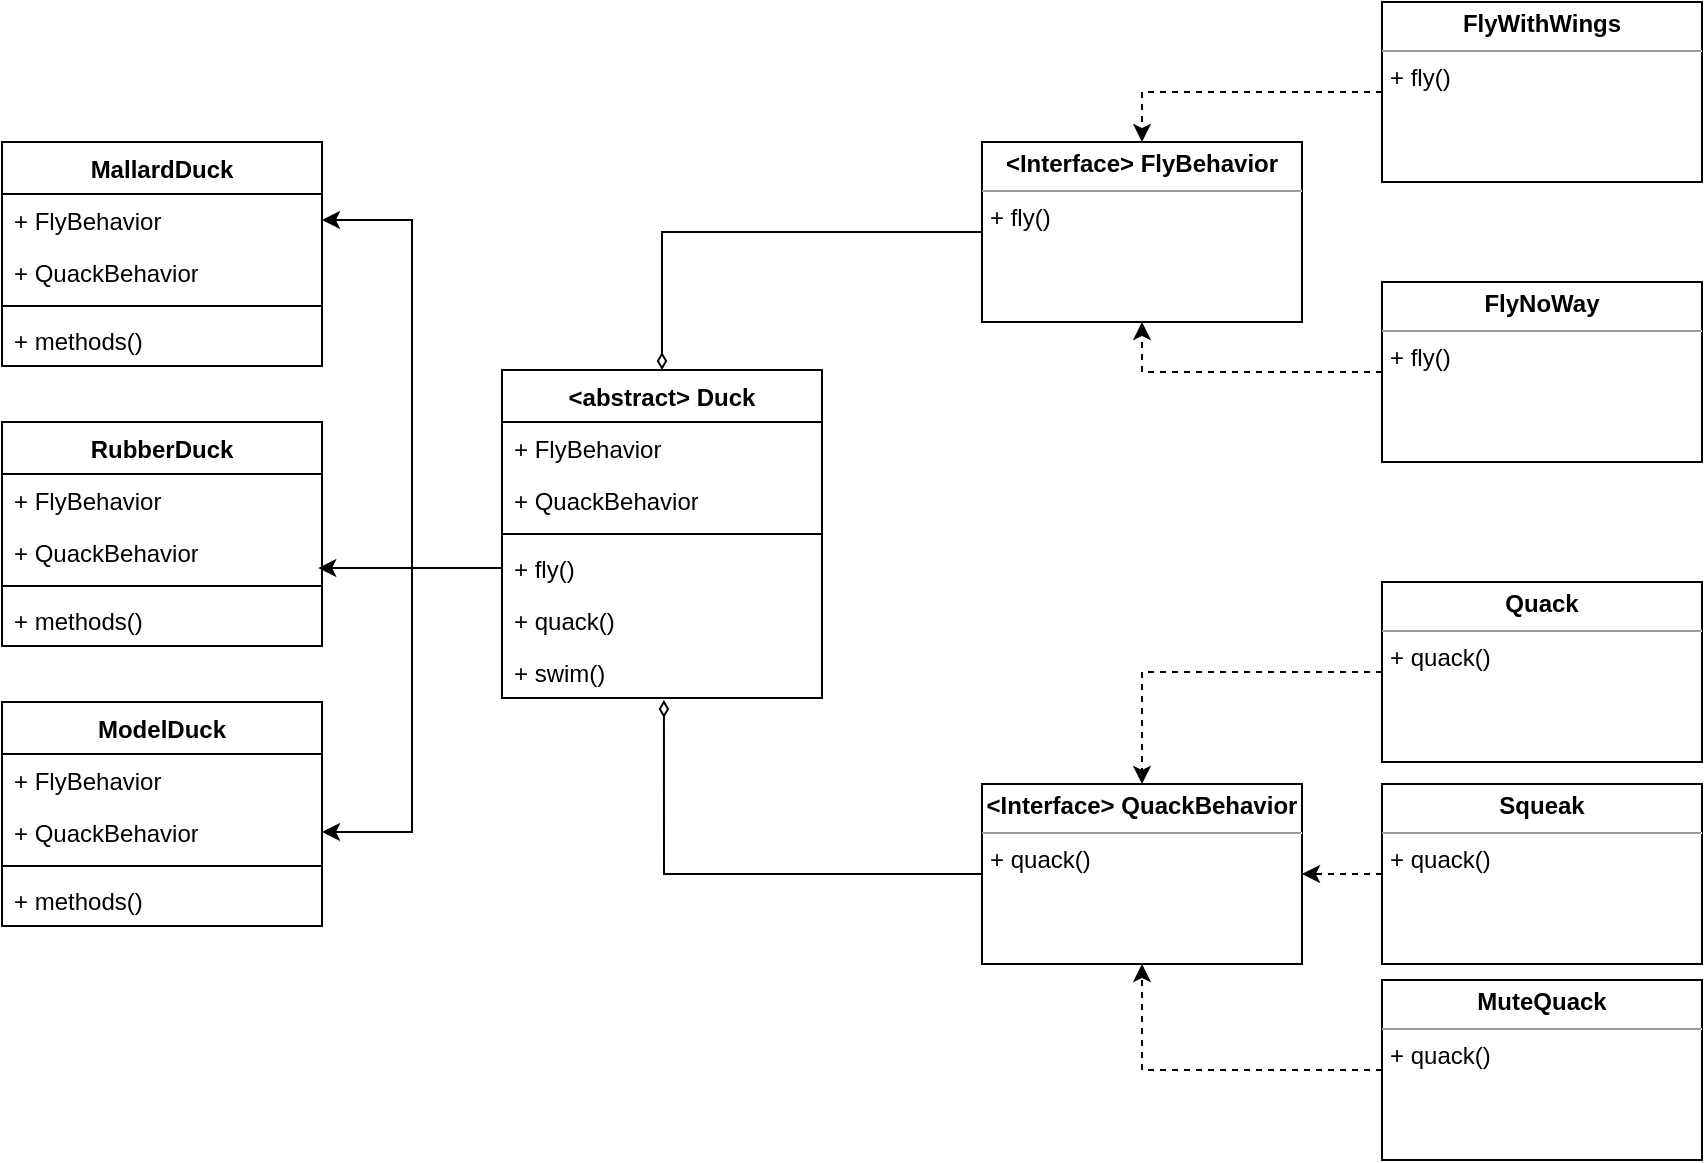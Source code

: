 <mxfile version="23.1.6" type="device">
  <diagram name="Strona-1" id="VBJbRSumFKZIJSGDcSka">
    <mxGraphModel dx="1050" dy="1699" grid="1" gridSize="10" guides="1" tooltips="1" connect="1" arrows="1" fold="1" page="1" pageScale="1" pageWidth="827" pageHeight="1169" math="0" shadow="0">
      <root>
        <mxCell id="0" />
        <mxCell id="1" parent="0" />
        <mxCell id="qmGC8firNQV76-WbMkks-44" style="edgeStyle=orthogonalEdgeStyle;rounded=0;orthogonalLoop=1;jettySize=auto;html=1;exitX=0;exitY=0.5;exitDx=0;exitDy=0;entryX=0.5;entryY=1;entryDx=0;entryDy=0;dashed=1;" edge="1" parent="1" source="qmGC8firNQV76-WbMkks-8" target="qmGC8firNQV76-WbMkks-9">
          <mxGeometry relative="1" as="geometry" />
        </mxCell>
        <mxCell id="qmGC8firNQV76-WbMkks-8" value="&lt;p style=&quot;margin:0px;margin-top:4px;text-align:center;&quot;&gt;&lt;b&gt;FlyNoWay&lt;/b&gt;&lt;/p&gt;&lt;hr size=&quot;1&quot;&gt;&lt;p style=&quot;margin:0px;margin-left:4px;&quot;&gt;+ fly()&lt;/p&gt;" style="verticalAlign=top;align=left;overflow=fill;html=1;whiteSpace=wrap;" vertex="1" parent="1">
          <mxGeometry x="710" y="90" width="160" height="90" as="geometry" />
        </mxCell>
        <mxCell id="qmGC8firNQV76-WbMkks-46" style="edgeStyle=orthogonalEdgeStyle;rounded=0;orthogonalLoop=1;jettySize=auto;html=1;entryX=0.5;entryY=0;entryDx=0;entryDy=0;endArrow=diamondThin;endFill=0;" edge="1" parent="1" source="qmGC8firNQV76-WbMkks-9" target="qmGC8firNQV76-WbMkks-17">
          <mxGeometry relative="1" as="geometry" />
        </mxCell>
        <mxCell id="qmGC8firNQV76-WbMkks-9" value="&lt;p style=&quot;margin:0px;margin-top:4px;text-align:center;&quot;&gt;&lt;b&gt;&amp;lt;Interface&amp;gt; FlyBehavior&lt;br&gt;&lt;/b&gt;&lt;/p&gt;&lt;hr size=&quot;1&quot;&gt;&lt;p style=&quot;margin:0px;margin-left:4px;&quot;&gt;+ fly()&lt;/p&gt;" style="verticalAlign=top;align=left;overflow=fill;html=1;whiteSpace=wrap;" vertex="1" parent="1">
          <mxGeometry x="510" y="20" width="160" height="90" as="geometry" />
        </mxCell>
        <mxCell id="qmGC8firNQV76-WbMkks-45" style="edgeStyle=orthogonalEdgeStyle;rounded=0;orthogonalLoop=1;jettySize=auto;html=1;exitX=0;exitY=0.5;exitDx=0;exitDy=0;entryX=0.5;entryY=0;entryDx=0;entryDy=0;dashed=1;" edge="1" parent="1" source="qmGC8firNQV76-WbMkks-10" target="qmGC8firNQV76-WbMkks-9">
          <mxGeometry relative="1" as="geometry" />
        </mxCell>
        <mxCell id="qmGC8firNQV76-WbMkks-10" value="&lt;p style=&quot;margin:0px;margin-top:4px;text-align:center;&quot;&gt;&lt;b&gt;FlyWithWings&lt;/b&gt;&lt;/p&gt;&lt;hr size=&quot;1&quot;&gt;&lt;p style=&quot;margin:0px;margin-left:4px;&quot;&gt;+ fly()&lt;/p&gt;" style="verticalAlign=top;align=left;overflow=fill;html=1;whiteSpace=wrap;" vertex="1" parent="1">
          <mxGeometry x="710" y="-50" width="160" height="90" as="geometry" />
        </mxCell>
        <mxCell id="qmGC8firNQV76-WbMkks-11" value="&lt;p style=&quot;margin:0px;margin-top:4px;text-align:center;&quot;&gt;&lt;b&gt;&amp;lt;Interface&amp;gt; QuackBehavior&lt;br&gt;&lt;/b&gt;&lt;/p&gt;&lt;hr size=&quot;1&quot;&gt;&lt;p style=&quot;margin:0px;margin-left:4px;&quot;&gt;+ quack()&lt;/p&gt;" style="verticalAlign=top;align=left;overflow=fill;html=1;whiteSpace=wrap;" vertex="1" parent="1">
          <mxGeometry x="510" y="341" width="160" height="90" as="geometry" />
        </mxCell>
        <mxCell id="qmGC8firNQV76-WbMkks-43" style="edgeStyle=orthogonalEdgeStyle;rounded=0;orthogonalLoop=1;jettySize=auto;html=1;exitX=0;exitY=0.5;exitDx=0;exitDy=0;entryX=0.5;entryY=0;entryDx=0;entryDy=0;dashed=1;" edge="1" parent="1" source="qmGC8firNQV76-WbMkks-13" target="qmGC8firNQV76-WbMkks-11">
          <mxGeometry relative="1" as="geometry" />
        </mxCell>
        <mxCell id="qmGC8firNQV76-WbMkks-13" value="&lt;p style=&quot;margin:0px;margin-top:4px;text-align:center;&quot;&gt;&lt;b&gt;Quack&lt;br&gt;&lt;/b&gt;&lt;/p&gt;&lt;hr size=&quot;1&quot;&gt;&lt;p style=&quot;margin:0px;margin-left:4px;&quot;&gt;+ quack()&lt;/p&gt;" style="verticalAlign=top;align=left;overflow=fill;html=1;whiteSpace=wrap;" vertex="1" parent="1">
          <mxGeometry x="710" y="240" width="160" height="90" as="geometry" />
        </mxCell>
        <mxCell id="qmGC8firNQV76-WbMkks-42" style="edgeStyle=orthogonalEdgeStyle;rounded=0;orthogonalLoop=1;jettySize=auto;html=1;exitX=0;exitY=0.5;exitDx=0;exitDy=0;entryX=1;entryY=0.5;entryDx=0;entryDy=0;dashed=1;" edge="1" parent="1" source="qmGC8firNQV76-WbMkks-14" target="qmGC8firNQV76-WbMkks-11">
          <mxGeometry relative="1" as="geometry" />
        </mxCell>
        <mxCell id="qmGC8firNQV76-WbMkks-14" value="&lt;p style=&quot;margin:0px;margin-top:4px;text-align:center;&quot;&gt;&lt;b&gt;Squeak&lt;br&gt;&lt;/b&gt;&lt;/p&gt;&lt;hr size=&quot;1&quot;&gt;&lt;p style=&quot;margin:0px;margin-left:4px;&quot;&gt;+ quack()&lt;/p&gt;" style="verticalAlign=top;align=left;overflow=fill;html=1;whiteSpace=wrap;" vertex="1" parent="1">
          <mxGeometry x="710" y="341" width="160" height="90" as="geometry" />
        </mxCell>
        <mxCell id="qmGC8firNQV76-WbMkks-41" style="edgeStyle=orthogonalEdgeStyle;rounded=0;orthogonalLoop=1;jettySize=auto;html=1;exitX=0;exitY=0.5;exitDx=0;exitDy=0;entryX=0.5;entryY=1;entryDx=0;entryDy=0;dashed=1;" edge="1" parent="1" source="qmGC8firNQV76-WbMkks-15" target="qmGC8firNQV76-WbMkks-11">
          <mxGeometry relative="1" as="geometry" />
        </mxCell>
        <mxCell id="qmGC8firNQV76-WbMkks-15" value="&lt;p style=&quot;margin:0px;margin-top:4px;text-align:center;&quot;&gt;&lt;b&gt;MuteQuack&lt;br&gt;&lt;/b&gt;&lt;/p&gt;&lt;hr size=&quot;1&quot;&gt;&lt;p style=&quot;margin:0px;margin-left:4px;&quot;&gt;+ quack()&lt;/p&gt;" style="verticalAlign=top;align=left;overflow=fill;html=1;whiteSpace=wrap;" vertex="1" parent="1">
          <mxGeometry x="710" y="439" width="160" height="90" as="geometry" />
        </mxCell>
        <mxCell id="qmGC8firNQV76-WbMkks-17" value="&amp;lt;abstract&amp;gt; Duck" style="swimlane;fontStyle=1;align=center;verticalAlign=top;childLayout=stackLayout;horizontal=1;startSize=26;horizontalStack=0;resizeParent=1;resizeParentMax=0;resizeLast=0;collapsible=1;marginBottom=0;whiteSpace=wrap;html=1;" vertex="1" parent="1">
          <mxGeometry x="270" y="134" width="160" height="164" as="geometry" />
        </mxCell>
        <mxCell id="qmGC8firNQV76-WbMkks-18" value="+ FlyBehavior" style="text;strokeColor=none;fillColor=none;align=left;verticalAlign=top;spacingLeft=4;spacingRight=4;overflow=hidden;rotatable=0;points=[[0,0.5],[1,0.5]];portConstraint=eastwest;whiteSpace=wrap;html=1;container=0;" vertex="1" parent="qmGC8firNQV76-WbMkks-17">
          <mxGeometry y="26" width="160" height="26" as="geometry" />
        </mxCell>
        <mxCell id="qmGC8firNQV76-WbMkks-21" value="+ QuackBehavior" style="text;strokeColor=none;fillColor=none;align=left;verticalAlign=top;spacingLeft=4;spacingRight=4;overflow=hidden;rotatable=0;points=[[0,0.5],[1,0.5]];portConstraint=eastwest;whiteSpace=wrap;html=1;container=0;" vertex="1" parent="qmGC8firNQV76-WbMkks-17">
          <mxGeometry y="52" width="160" height="26" as="geometry" />
        </mxCell>
        <mxCell id="qmGC8firNQV76-WbMkks-19" value="" style="line;strokeWidth=1;fillColor=none;align=left;verticalAlign=middle;spacingTop=-1;spacingLeft=3;spacingRight=3;rotatable=0;labelPosition=right;points=[];portConstraint=eastwest;strokeColor=inherit;" vertex="1" parent="qmGC8firNQV76-WbMkks-17">
          <mxGeometry y="78" width="160" height="8" as="geometry" />
        </mxCell>
        <mxCell id="qmGC8firNQV76-WbMkks-20" value="+ fly()" style="text;strokeColor=none;fillColor=none;align=left;verticalAlign=top;spacingLeft=4;spacingRight=4;overflow=hidden;rotatable=0;points=[[0,0.5],[1,0.5]];portConstraint=eastwest;whiteSpace=wrap;html=1;" vertex="1" parent="qmGC8firNQV76-WbMkks-17">
          <mxGeometry y="86" width="160" height="26" as="geometry" />
        </mxCell>
        <mxCell id="qmGC8firNQV76-WbMkks-22" value="+ quack()" style="text;strokeColor=none;fillColor=none;align=left;verticalAlign=top;spacingLeft=4;spacingRight=4;overflow=hidden;rotatable=0;points=[[0,0.5],[1,0.5]];portConstraint=eastwest;whiteSpace=wrap;html=1;" vertex="1" parent="qmGC8firNQV76-WbMkks-17">
          <mxGeometry y="112" width="160" height="26" as="geometry" />
        </mxCell>
        <mxCell id="qmGC8firNQV76-WbMkks-29" value="+ swim()" style="text;strokeColor=none;fillColor=none;align=left;verticalAlign=top;spacingLeft=4;spacingRight=4;overflow=hidden;rotatable=0;points=[[0,0.5],[1,0.5]];portConstraint=eastwest;whiteSpace=wrap;html=1;" vertex="1" parent="qmGC8firNQV76-WbMkks-17">
          <mxGeometry y="138" width="160" height="26" as="geometry" />
        </mxCell>
        <mxCell id="qmGC8firNQV76-WbMkks-23" value="RubberDuck" style="swimlane;fontStyle=1;align=center;verticalAlign=top;childLayout=stackLayout;horizontal=1;startSize=26;horizontalStack=0;resizeParent=1;resizeParentMax=0;resizeLast=0;collapsible=1;marginBottom=0;whiteSpace=wrap;html=1;" vertex="1" parent="1">
          <mxGeometry x="20" y="160" width="160" height="112" as="geometry" />
        </mxCell>
        <mxCell id="qmGC8firNQV76-WbMkks-24" value="+ FlyBehavior" style="text;strokeColor=none;fillColor=none;align=left;verticalAlign=top;spacingLeft=4;spacingRight=4;overflow=hidden;rotatable=0;points=[[0,0.5],[1,0.5]];portConstraint=eastwest;whiteSpace=wrap;html=1;container=0;" vertex="1" parent="qmGC8firNQV76-WbMkks-23">
          <mxGeometry y="26" width="160" height="26" as="geometry" />
        </mxCell>
        <mxCell id="qmGC8firNQV76-WbMkks-25" value="+ QuackBehavior" style="text;strokeColor=none;fillColor=none;align=left;verticalAlign=top;spacingLeft=4;spacingRight=4;overflow=hidden;rotatable=0;points=[[0,0.5],[1,0.5]];portConstraint=eastwest;whiteSpace=wrap;html=1;container=0;" vertex="1" parent="qmGC8firNQV76-WbMkks-23">
          <mxGeometry y="52" width="160" height="26" as="geometry" />
        </mxCell>
        <mxCell id="qmGC8firNQV76-WbMkks-26" value="" style="line;strokeWidth=1;fillColor=none;align=left;verticalAlign=middle;spacingTop=-1;spacingLeft=3;spacingRight=3;rotatable=0;labelPosition=right;points=[];portConstraint=eastwest;strokeColor=inherit;" vertex="1" parent="qmGC8firNQV76-WbMkks-23">
          <mxGeometry y="78" width="160" height="8" as="geometry" />
        </mxCell>
        <mxCell id="qmGC8firNQV76-WbMkks-27" value="+ methods()" style="text;strokeColor=none;fillColor=none;align=left;verticalAlign=top;spacingLeft=4;spacingRight=4;overflow=hidden;rotatable=0;points=[[0,0.5],[1,0.5]];portConstraint=eastwest;whiteSpace=wrap;html=1;" vertex="1" parent="qmGC8firNQV76-WbMkks-23">
          <mxGeometry y="86" width="160" height="26" as="geometry" />
        </mxCell>
        <mxCell id="qmGC8firNQV76-WbMkks-30" value="ModelDuck" style="swimlane;fontStyle=1;align=center;verticalAlign=top;childLayout=stackLayout;horizontal=1;startSize=26;horizontalStack=0;resizeParent=1;resizeParentMax=0;resizeLast=0;collapsible=1;marginBottom=0;whiteSpace=wrap;html=1;" vertex="1" parent="1">
          <mxGeometry x="20" y="300" width="160" height="112" as="geometry" />
        </mxCell>
        <mxCell id="qmGC8firNQV76-WbMkks-31" value="+ FlyBehavior" style="text;strokeColor=none;fillColor=none;align=left;verticalAlign=top;spacingLeft=4;spacingRight=4;overflow=hidden;rotatable=0;points=[[0,0.5],[1,0.5]];portConstraint=eastwest;whiteSpace=wrap;html=1;container=0;" vertex="1" parent="qmGC8firNQV76-WbMkks-30">
          <mxGeometry y="26" width="160" height="26" as="geometry" />
        </mxCell>
        <mxCell id="qmGC8firNQV76-WbMkks-32" value="+ QuackBehavior" style="text;strokeColor=none;fillColor=none;align=left;verticalAlign=top;spacingLeft=4;spacingRight=4;overflow=hidden;rotatable=0;points=[[0,0.5],[1,0.5]];portConstraint=eastwest;whiteSpace=wrap;html=1;container=0;" vertex="1" parent="qmGC8firNQV76-WbMkks-30">
          <mxGeometry y="52" width="160" height="26" as="geometry" />
        </mxCell>
        <mxCell id="qmGC8firNQV76-WbMkks-33" value="" style="line;strokeWidth=1;fillColor=none;align=left;verticalAlign=middle;spacingTop=-1;spacingLeft=3;spacingRight=3;rotatable=0;labelPosition=right;points=[];portConstraint=eastwest;strokeColor=inherit;" vertex="1" parent="qmGC8firNQV76-WbMkks-30">
          <mxGeometry y="78" width="160" height="8" as="geometry" />
        </mxCell>
        <mxCell id="qmGC8firNQV76-WbMkks-34" value="+ methods()" style="text;strokeColor=none;fillColor=none;align=left;verticalAlign=top;spacingLeft=4;spacingRight=4;overflow=hidden;rotatable=0;points=[[0,0.5],[1,0.5]];portConstraint=eastwest;whiteSpace=wrap;html=1;" vertex="1" parent="qmGC8firNQV76-WbMkks-30">
          <mxGeometry y="86" width="160" height="26" as="geometry" />
        </mxCell>
        <mxCell id="qmGC8firNQV76-WbMkks-35" value="MallardDuck" style="swimlane;fontStyle=1;align=center;verticalAlign=top;childLayout=stackLayout;horizontal=1;startSize=26;horizontalStack=0;resizeParent=1;resizeParentMax=0;resizeLast=0;collapsible=1;marginBottom=0;whiteSpace=wrap;html=1;" vertex="1" parent="1">
          <mxGeometry x="20" y="20" width="160" height="112" as="geometry" />
        </mxCell>
        <mxCell id="qmGC8firNQV76-WbMkks-36" value="+ FlyBehavior" style="text;strokeColor=none;fillColor=none;align=left;verticalAlign=top;spacingLeft=4;spacingRight=4;overflow=hidden;rotatable=0;points=[[0,0.5],[1,0.5]];portConstraint=eastwest;whiteSpace=wrap;html=1;container=0;" vertex="1" parent="qmGC8firNQV76-WbMkks-35">
          <mxGeometry y="26" width="160" height="26" as="geometry" />
        </mxCell>
        <mxCell id="qmGC8firNQV76-WbMkks-37" value="+ QuackBehavior" style="text;strokeColor=none;fillColor=none;align=left;verticalAlign=top;spacingLeft=4;spacingRight=4;overflow=hidden;rotatable=0;points=[[0,0.5],[1,0.5]];portConstraint=eastwest;whiteSpace=wrap;html=1;container=0;" vertex="1" parent="qmGC8firNQV76-WbMkks-35">
          <mxGeometry y="52" width="160" height="26" as="geometry" />
        </mxCell>
        <mxCell id="qmGC8firNQV76-WbMkks-38" value="" style="line;strokeWidth=1;fillColor=none;align=left;verticalAlign=middle;spacingTop=-1;spacingLeft=3;spacingRight=3;rotatable=0;labelPosition=right;points=[];portConstraint=eastwest;strokeColor=inherit;" vertex="1" parent="qmGC8firNQV76-WbMkks-35">
          <mxGeometry y="78" width="160" height="8" as="geometry" />
        </mxCell>
        <mxCell id="qmGC8firNQV76-WbMkks-39" value="+ methods()" style="text;strokeColor=none;fillColor=none;align=left;verticalAlign=top;spacingLeft=4;spacingRight=4;overflow=hidden;rotatable=0;points=[[0,0.5],[1,0.5]];portConstraint=eastwest;whiteSpace=wrap;html=1;" vertex="1" parent="qmGC8firNQV76-WbMkks-35">
          <mxGeometry y="86" width="160" height="26" as="geometry" />
        </mxCell>
        <mxCell id="qmGC8firNQV76-WbMkks-48" style="edgeStyle=orthogonalEdgeStyle;rounded=0;orthogonalLoop=1;jettySize=auto;html=1;entryX=0.506;entryY=1.038;entryDx=0;entryDy=0;entryPerimeter=0;exitX=0;exitY=0.5;exitDx=0;exitDy=0;endArrow=diamondThin;endFill=0;" edge="1" parent="1" source="qmGC8firNQV76-WbMkks-11" target="qmGC8firNQV76-WbMkks-29">
          <mxGeometry relative="1" as="geometry">
            <Array as="points">
              <mxPoint x="351" y="386" />
            </Array>
          </mxGeometry>
        </mxCell>
        <mxCell id="qmGC8firNQV76-WbMkks-54" style="edgeStyle=orthogonalEdgeStyle;rounded=0;orthogonalLoop=1;jettySize=auto;html=1;exitX=0;exitY=0.5;exitDx=0;exitDy=0;entryX=1;entryY=0.5;entryDx=0;entryDy=0;" edge="1" parent="1" source="qmGC8firNQV76-WbMkks-20" target="qmGC8firNQV76-WbMkks-36">
          <mxGeometry relative="1" as="geometry" />
        </mxCell>
        <mxCell id="qmGC8firNQV76-WbMkks-55" style="edgeStyle=orthogonalEdgeStyle;rounded=0;orthogonalLoop=1;jettySize=auto;html=1;exitX=0;exitY=0.5;exitDx=0;exitDy=0;entryX=0.988;entryY=0.808;entryDx=0;entryDy=0;entryPerimeter=0;" edge="1" parent="1" source="qmGC8firNQV76-WbMkks-20" target="qmGC8firNQV76-WbMkks-25">
          <mxGeometry relative="1" as="geometry" />
        </mxCell>
        <mxCell id="qmGC8firNQV76-WbMkks-56" style="edgeStyle=orthogonalEdgeStyle;rounded=0;orthogonalLoop=1;jettySize=auto;html=1;exitX=0;exitY=0.5;exitDx=0;exitDy=0;entryX=1;entryY=0.5;entryDx=0;entryDy=0;" edge="1" parent="1" source="qmGC8firNQV76-WbMkks-20" target="qmGC8firNQV76-WbMkks-32">
          <mxGeometry relative="1" as="geometry" />
        </mxCell>
      </root>
    </mxGraphModel>
  </diagram>
</mxfile>
